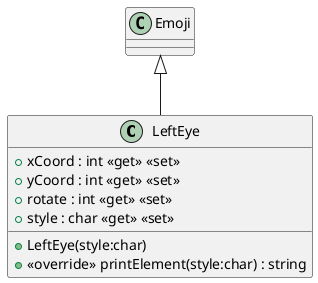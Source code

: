 @startuml
class LeftEye {
    + xCoord : int <<get>> <<set>>
    + yCoord : int <<get>> <<set>>
    + rotate : int <<get>> <<set>>
    + style : char <<get>> <<set>>
    + LeftEye(style:char)
    + <<override>> printElement(style:char) : string
}
Emoji <|-- LeftEye
@enduml

